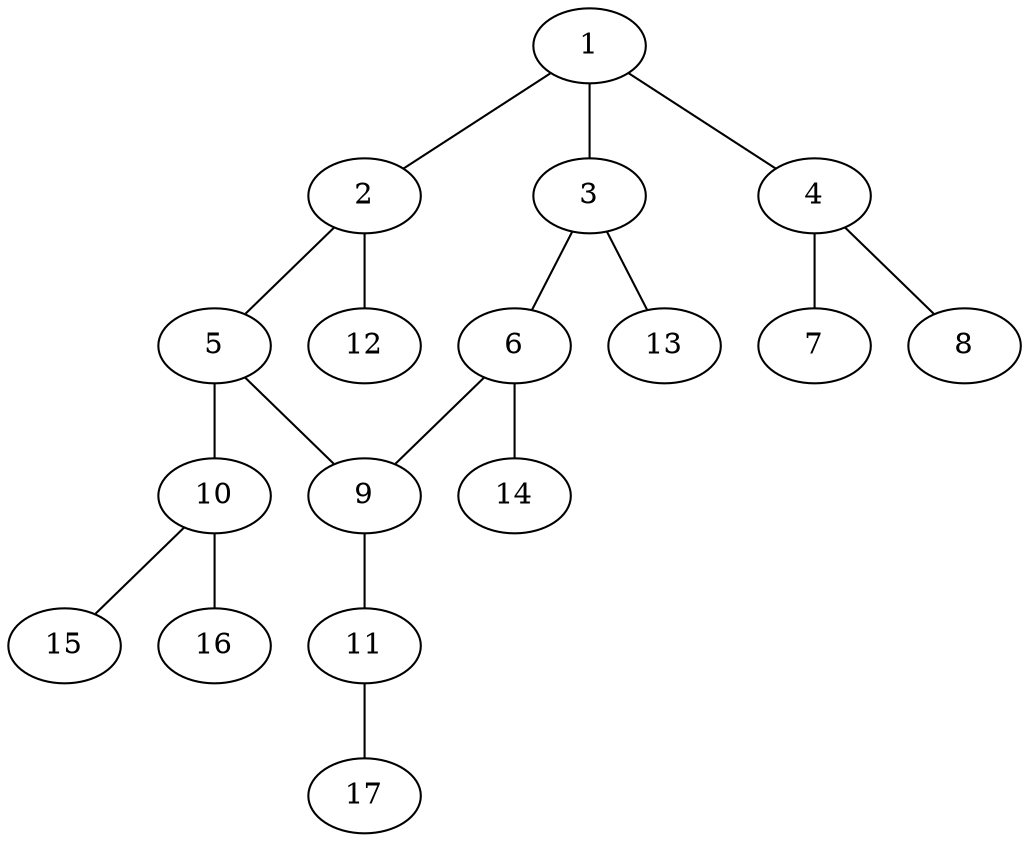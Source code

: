 graph molecule_2089 {
	1	 [chem=C];
	2	 [chem=C];
	1 -- 2	 [valence=2];
	3	 [chem=C];
	1 -- 3	 [valence=1];
	4	 [chem=N];
	1 -- 4	 [valence=1];
	5	 [chem=C];
	2 -- 5	 [valence=1];
	12	 [chem=H];
	2 -- 12	 [valence=1];
	6	 [chem=C];
	3 -- 6	 [valence=2];
	13	 [chem=H];
	3 -- 13	 [valence=1];
	7	 [chem=O];
	4 -- 7	 [valence=2];
	8	 [chem=O];
	4 -- 8	 [valence=1];
	9	 [chem=C];
	5 -- 9	 [valence=2];
	10	 [chem=N];
	5 -- 10	 [valence=1];
	6 -- 9	 [valence=1];
	14	 [chem=H];
	6 -- 14	 [valence=1];
	11	 [chem=O];
	9 -- 11	 [valence=1];
	15	 [chem=H];
	10 -- 15	 [valence=1];
	16	 [chem=H];
	10 -- 16	 [valence=1];
	17	 [chem=H];
	11 -- 17	 [valence=1];
}

